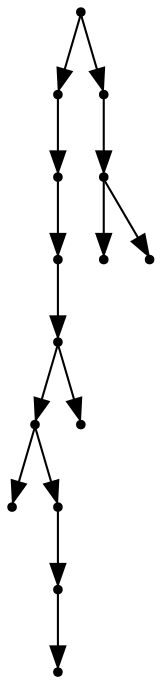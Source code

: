 digraph {
  14 [shape=point];
  9 [shape=point];
  8 [shape=point];
  7 [shape=point];
  6 [shape=point];
  4 [shape=point];
  0 [shape=point];
  3 [shape=point];
  2 [shape=point];
  1 [shape=point];
  5 [shape=point];
  13 [shape=point];
  12 [shape=point];
  10 [shape=point];
  11 [shape=point];
14 -> 9;
9 -> 8;
8 -> 7;
7 -> 6;
6 -> 4;
4 -> 0;
4 -> 3;
3 -> 2;
2 -> 1;
6 -> 5;
14 -> 13;
13 -> 12;
12 -> 10;
12 -> 11;
}
